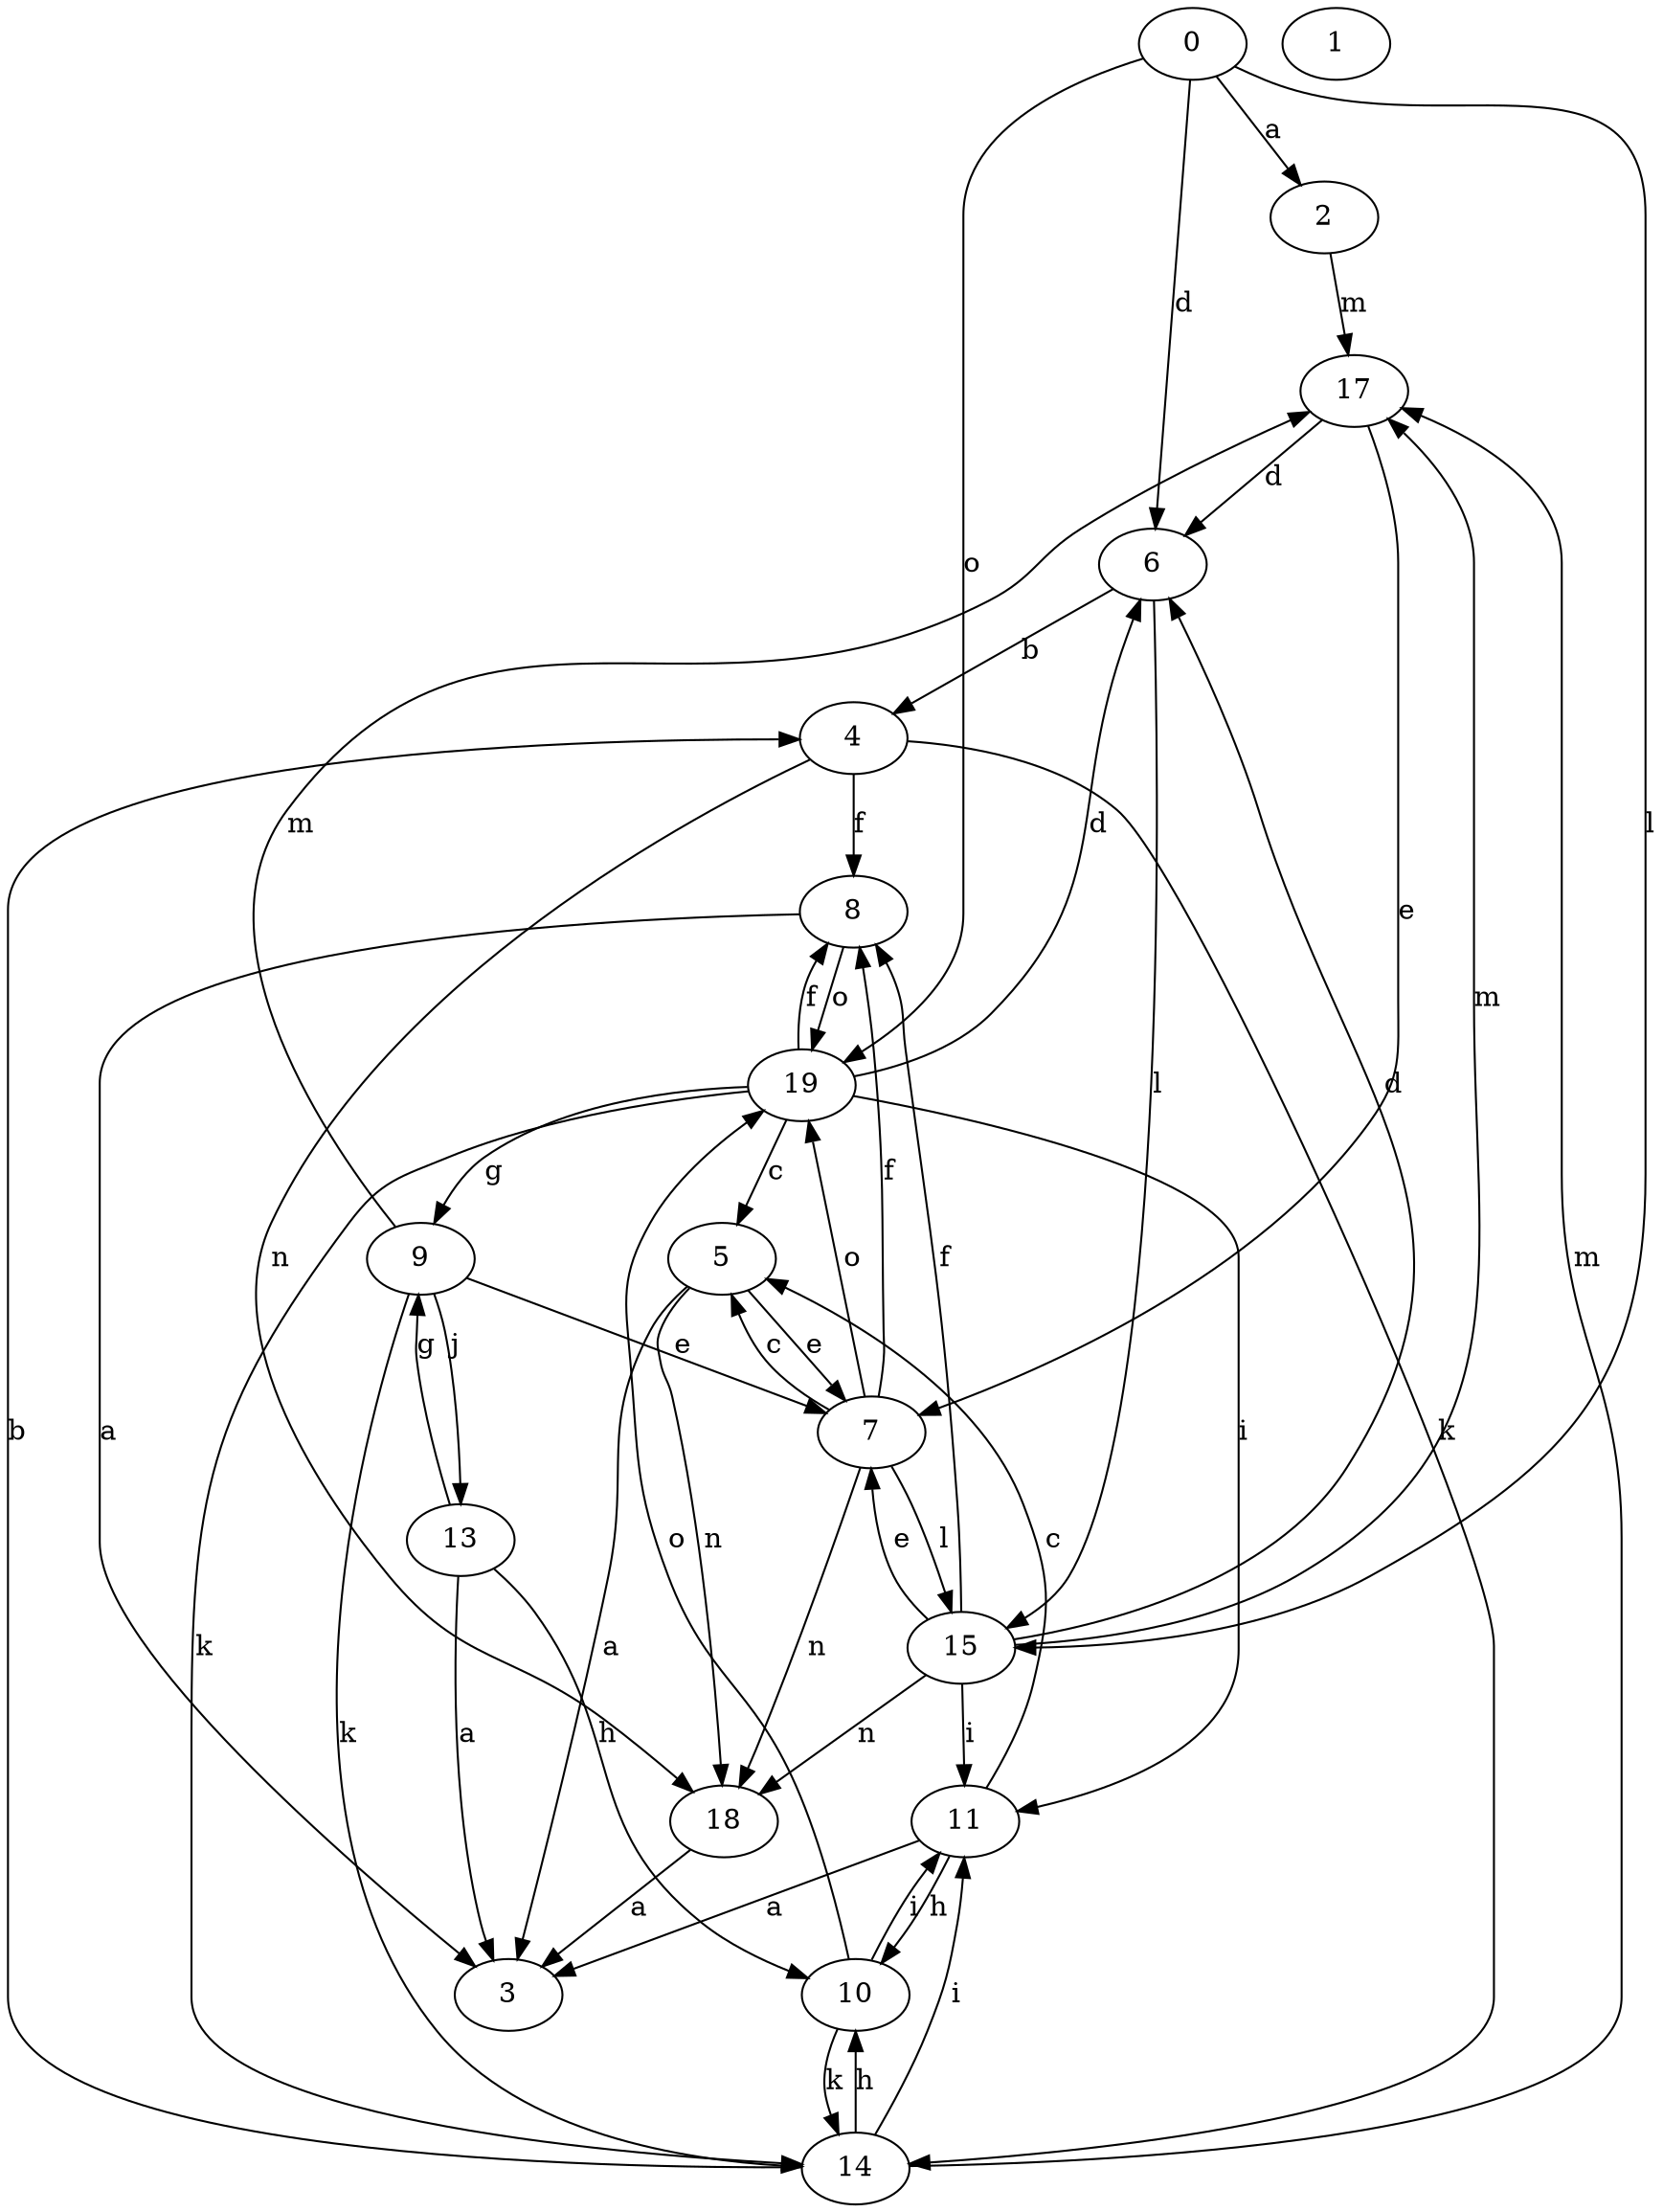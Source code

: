 strict digraph  {
2;
3;
4;
5;
6;
0;
7;
8;
9;
10;
11;
1;
13;
14;
15;
17;
18;
19;
2 -> 17  [label=m];
4 -> 8  [label=f];
4 -> 14  [label=k];
4 -> 18  [label=n];
5 -> 3  [label=a];
5 -> 7  [label=e];
5 -> 18  [label=n];
6 -> 4  [label=b];
6 -> 15  [label=l];
0 -> 2  [label=a];
0 -> 6  [label=d];
0 -> 15  [label=l];
0 -> 19  [label=o];
7 -> 5  [label=c];
7 -> 8  [label=f];
7 -> 15  [label=l];
7 -> 18  [label=n];
7 -> 19  [label=o];
8 -> 3  [label=a];
8 -> 19  [label=o];
9 -> 7  [label=e];
9 -> 13  [label=j];
9 -> 14  [label=k];
9 -> 17  [label=m];
10 -> 11  [label=i];
10 -> 14  [label=k];
10 -> 19  [label=o];
11 -> 3  [label=a];
11 -> 5  [label=c];
11 -> 10  [label=h];
13 -> 3  [label=a];
13 -> 9  [label=g];
13 -> 10  [label=h];
14 -> 4  [label=b];
14 -> 10  [label=h];
14 -> 11  [label=i];
14 -> 17  [label=m];
15 -> 6  [label=d];
15 -> 7  [label=e];
15 -> 8  [label=f];
15 -> 11  [label=i];
15 -> 17  [label=m];
15 -> 18  [label=n];
17 -> 6  [label=d];
17 -> 7  [label=e];
18 -> 3  [label=a];
19 -> 5  [label=c];
19 -> 6  [label=d];
19 -> 8  [label=f];
19 -> 9  [label=g];
19 -> 11  [label=i];
19 -> 14  [label=k];
}
